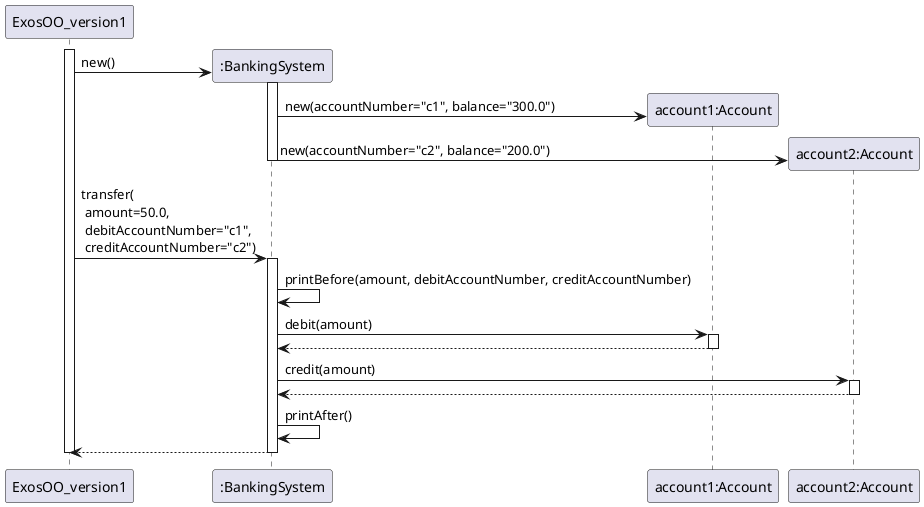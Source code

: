 @startuml
participant Main as "ExosOO_version1"
participant BankingSystem as ":BankingSystem"
participant Account1 as "account1:Account"
participant Account2 as "account2:Account"

activate Main

create BankingSystem
Main -> BankingSystem : new()
activate BankingSystem
create Account1
BankingSystem -> Account1 : new(accountNumber="c1", balance="300.0")
create Account2
BankingSystem -> Account2 : new(accountNumber="c2", balance="200.0")
deactivate BankingSystem

Main -> BankingSystem : transfer(\n amount=50.0, \n debitAccountNumber="c1",\n creditAccountNumber="c2")
activate BankingSystem

BankingSystem -> BankingSystem : printBefore(amount, debitAccountNumber, creditAccountNumber)

BankingSystem -> Account1 : debit(amount)
activate Account1
Account1 --> BankingSystem
deactivate Account1

BankingSystem -> Account2 : credit(amount)
activate Account2
Account2 --> BankingSystem
deactivate Account2

BankingSystem -> BankingSystem : printAfter()

BankingSystem --> Main
deactivate BankingSystem

deactivate Main

@enduml